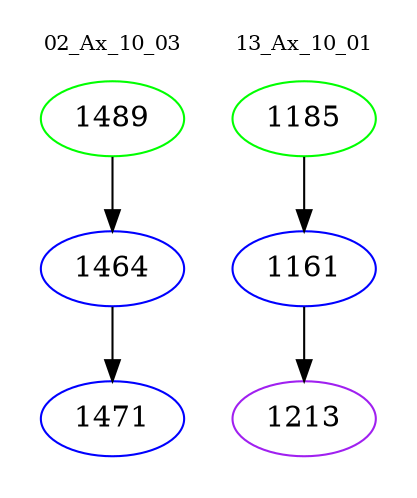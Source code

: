 digraph{
subgraph cluster_0 {
color = white
label = "02_Ax_10_03";
fontsize=10;
T0_1489 [label="1489", color="green"]
T0_1489 -> T0_1464 [color="black"]
T0_1464 [label="1464", color="blue"]
T0_1464 -> T0_1471 [color="black"]
T0_1471 [label="1471", color="blue"]
}
subgraph cluster_1 {
color = white
label = "13_Ax_10_01";
fontsize=10;
T1_1185 [label="1185", color="green"]
T1_1185 -> T1_1161 [color="black"]
T1_1161 [label="1161", color="blue"]
T1_1161 -> T1_1213 [color="black"]
T1_1213 [label="1213", color="purple"]
}
}
